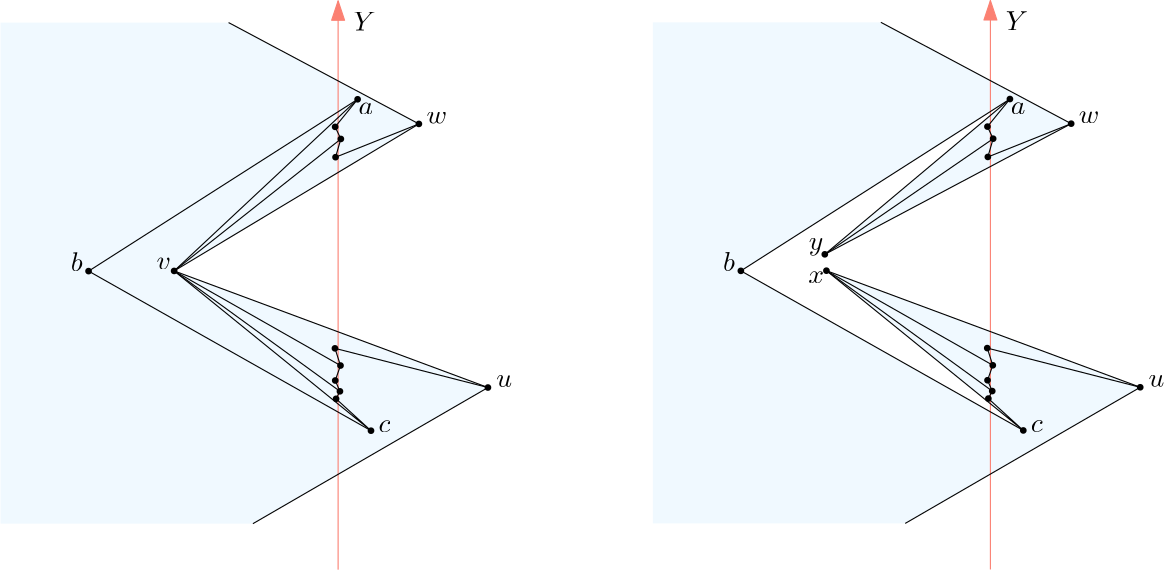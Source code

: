 <?xml version="1.0"?>
<!DOCTYPE ipe SYSTEM "ipe.dtd">
<ipe version="70206" creator="Ipe 7.2.7">
<info created="D:20180516062739" modified="D:20180912114946"/>
<ipestyle name="basic">
<symbol name="arrow/arc(spx)">
<path stroke="sym-stroke" fill="sym-stroke" pen="sym-pen">
0 0 m
-1 0.333 l
-1 -0.333 l
h
</path>
</symbol>
<symbol name="arrow/farc(spx)">
<path stroke="sym-stroke" fill="white" pen="sym-pen">
0 0 m
-1 0.333 l
-1 -0.333 l
h
</path>
</symbol>
<symbol name="arrow/ptarc(spx)">
<path stroke="sym-stroke" fill="sym-stroke" pen="sym-pen">
0 0 m
-1 0.333 l
-0.8 0 l
-1 -0.333 l
h
</path>
</symbol>
<symbol name="arrow/fptarc(spx)">
<path stroke="sym-stroke" fill="white" pen="sym-pen">
0 0 m
-1 0.333 l
-0.8 0 l
-1 -0.333 l
h
</path>
</symbol>
<symbol name="mark/circle(sx)" transformations="translations">
<path fill="sym-stroke">
0.6 0 0 0.6 0 0 e
0.4 0 0 0.4 0 0 e
</path>
</symbol>
<symbol name="mark/disk(sx)" transformations="translations">
<path fill="sym-stroke">
0.6 0 0 0.6 0 0 e
</path>
</symbol>
<symbol name="mark/fdisk(sfx)" transformations="translations">
<group>
<path fill="sym-fill">
0.5 0 0 0.5 0 0 e
</path>
<path fill="sym-stroke" fillrule="eofill">
0.6 0 0 0.6 0 0 e
0.4 0 0 0.4 0 0 e
</path>
</group>
</symbol>
<symbol name="mark/box(sx)" transformations="translations">
<path fill="sym-stroke" fillrule="eofill">
-0.6 -0.6 m
0.6 -0.6 l
0.6 0.6 l
-0.6 0.6 l
h
-0.4 -0.4 m
0.4 -0.4 l
0.4 0.4 l
-0.4 0.4 l
h
</path>
</symbol>
<symbol name="mark/square(sx)" transformations="translations">
<path fill="sym-stroke">
-0.6 -0.6 m
0.6 -0.6 l
0.6 0.6 l
-0.6 0.6 l
h
</path>
</symbol>
<symbol name="mark/fsquare(sfx)" transformations="translations">
<group>
<path fill="sym-fill">
-0.5 -0.5 m
0.5 -0.5 l
0.5 0.5 l
-0.5 0.5 l
h
</path>
<path fill="sym-stroke" fillrule="eofill">
-0.6 -0.6 m
0.6 -0.6 l
0.6 0.6 l
-0.6 0.6 l
h
-0.4 -0.4 m
0.4 -0.4 l
0.4 0.4 l
-0.4 0.4 l
h
</path>
</group>
</symbol>
<symbol name="mark/cross(sx)" transformations="translations">
<group>
<path fill="sym-stroke">
-0.43 -0.57 m
0.57 0.43 l
0.43 0.57 l
-0.57 -0.43 l
h
</path>
<path fill="sym-stroke">
-0.43 0.57 m
0.57 -0.43 l
0.43 -0.57 l
-0.57 0.43 l
h
</path>
</group>
</symbol>
<symbol name="arrow/fnormal(spx)">
<path stroke="sym-stroke" fill="white" pen="sym-pen">
0 0 m
-1 0.333 l
-1 -0.333 l
h
</path>
</symbol>
<symbol name="arrow/pointed(spx)">
<path stroke="sym-stroke" fill="sym-stroke" pen="sym-pen">
0 0 m
-1 0.333 l
-0.8 0 l
-1 -0.333 l
h
</path>
</symbol>
<symbol name="arrow/fpointed(spx)">
<path stroke="sym-stroke" fill="white" pen="sym-pen">
0 0 m
-1 0.333 l
-0.8 0 l
-1 -0.333 l
h
</path>
</symbol>
<symbol name="arrow/linear(spx)">
<path stroke="sym-stroke" pen="sym-pen">
-1 0.333 m
0 0 l
-1 -0.333 l
</path>
</symbol>
<symbol name="arrow/fdouble(spx)">
<path stroke="sym-stroke" fill="white" pen="sym-pen">
0 0 m
-1 0.333 l
-1 -0.333 l
h
-1 0 m
-2 0.333 l
-2 -0.333 l
h
</path>
</symbol>
<symbol name="arrow/double(spx)">
<path stroke="sym-stroke" fill="sym-stroke" pen="sym-pen">
0 0 m
-1 0.333 l
-1 -0.333 l
h
-1 0 m
-2 0.333 l
-2 -0.333 l
h
</path>
</symbol>
<pen name="heavier" value="0.8"/>
<pen name="fat" value="1.2"/>
<pen name="ultrafat" value="2"/>
<symbolsize name="large" value="5"/>
<symbolsize name="small" value="2"/>
<symbolsize name="tiny" value="1.1"/>
<arrowsize name="large" value="10"/>
<arrowsize name="small" value="5"/>
<arrowsize name="tiny" value="3"/>
<color name="red" value="1 0 0"/>
<color name="green" value="0 1 0"/>
<color name="blue" value="0 0 1"/>
<color name="yellow" value="1 1 0"/>
<color name="orange" value="1 0.647 0"/>
<color name="gold" value="1 0.843 0"/>
<color name="purple" value="0.627 0.125 0.941"/>
<color name="gray" value="0.745"/>
<color name="brown" value="0.647 0.165 0.165"/>
<color name="navy" value="0 0 0.502"/>
<color name="pink" value="1 0.753 0.796"/>
<color name="seagreen" value="0.18 0.545 0.341"/>
<color name="turquoise" value="0.251 0.878 0.816"/>
<color name="violet" value="0.933 0.51 0.933"/>
<color name="darkblue" value="0 0 0.545"/>
<color name="darkcyan" value="0 0.545 0.545"/>
<color name="darkgray" value="0.663"/>
<color name="darkgreen" value="0 0.392 0"/>
<color name="darkmagenta" value="0.545 0 0.545"/>
<color name="darkorange" value="1 0.549 0"/>
<color name="darkred" value="0.545 0 0"/>
<color name="lightblue" value="0.678 0.847 0.902"/>
<color name="lightcyan" value="0.878 1 1"/>
<color name="lightgray" value="0.827"/>
<color name="lightgreen" value="0.565 0.933 0.565"/>
<color name="lightyellow" value="1 1 0.878"/>
<dashstyle name="dashed" value="[4] 0"/>
<dashstyle name="dotted" value="[1 3] 0"/>
<dashstyle name="dash dotted" value="[4 2 1 2] 0"/>
<dashstyle name="dash dot dotted" value="[4 2 1 2 1 2] 0"/>
<textsize name="large" value="\large"/>
<textsize name="small" value="\small"/>
<textsize name="tiny" value="\tiny"/>
<textsize name="Large" value="\Large"/>
<textsize name="LARGE" value="\LARGE"/>
<textsize name="huge" value="\huge"/>
<textsize name="Huge" value="\Huge"/>
<textsize name="footnote" value="\footnotesize"/>
<textstyle name="center" begin="\begin{center}" end="\end{center}"/>
<textstyle name="itemize" begin="\begin{itemize}" end="\end{itemize}"/>
<textstyle name="item" begin="\begin{itemize}\item{}" end="\end{itemize}"/>
<gridsize name="4 pts" value="4"/>
<gridsize name="8 pts (~3 mm)" value="8"/>
<gridsize name="16 pts (~6 mm)" value="16"/>
<gridsize name="32 pts (~12 mm)" value="32"/>
<gridsize name="10 pts (~3.5 mm)" value="10"/>
<gridsize name="20 pts (~7 mm)" value="20"/>
<gridsize name="14 pts (~5 mm)" value="14"/>
<gridsize name="28 pts (~10 mm)" value="28"/>
<gridsize name="56 pts (~20 mm)" value="56"/>
<anglesize name="90 deg" value="90"/>
<anglesize name="60 deg" value="60"/>
<anglesize name="45 deg" value="45"/>
<anglesize name="30 deg" value="30"/>
<anglesize name="22.5 deg" value="22.5"/>
<opacity name="10%" value="0.1"/>
<opacity name="30%" value="0.3"/>
<opacity name="50%" value="0.5"/>
<opacity name="75%" value="0.75"/>
<tiling name="falling" angle="-60" step="4" width="1"/>
<tiling name="rising" angle="30" step="4" width="1"/>
</ipestyle>
<ipestyle name="brew">
<color name="aliceblue" value="0.941 0.973 1"/>
<color name="brew1" value="0.552 0.827 0.78"/>
<color name="brew2" value="1 1 0.701"/>
<color name="brew3" value="0.745 0.729 0.854"/>
<color name="brew4" value="0.984 0.501 0.447"/>
<color name="brew5" value="0.501 0.694 0.827"/>
<color name="brew6" value="0.992 0.705 0.384"/>
<color name="brew7" value="0.701 0.87 0.411"/>
<color name="brew8" value="0.988 0.803 0.898"/>
</ipestyle>
<page>
<layer name="alpha"/>
<view layers="alpha" active="alpha"/>
<path layer="alpha" fill="aliceblue">
297.876 653.446 m
297.876 473.054 l
388.721 473.054 l
473.327 522.064 l
360.362 564.037 l
431.236 506.522 l
329.562 563.971 l
426.42 625.829 l
359.78 569.927 l
448.473 616.964 l
379.958 653.446 l
h
</path>
<path matrix="0.8 0 0 0.8 30.9101 111.759" fill="aliceblue">
153.731 451.505 m
259.488 512.769 l
118.282 565.234 l
228.421 631.394 l
142.777 676.995 l
40.1743 676.995 l
40.1743 451.505 l
h
</path>
<path matrix="0.8 0 0 0.8 30.9101 111.759" stroke="brew4" arrow="normal/normal">
192.075 430.797 m
192.075 686.792 l
</path>
<text matrix="0.8 0 0 0.8 25.3101 111.759" transformations="translations" pos="206.029 673.375" stroke="black" type="label" width="7.998" height="6.808" depth="0" valign="baseline" style="math">Y</text>
<path matrix="0.8 0 0 0.8 30.9101 111.759" stroke="black">
118.282 565.234 m
228.421 631.394 l
</path>
<path matrix="0.8 0 0 0.8 30.9101 111.759" stroke="black">
118.282 565.234 m
259.488 512.769 l
</path>
<path matrix="0.8 0 0 0.8 30.9101 111.759" stroke="black">
259.488 512.769 m
153.731 451.505 l
</path>
<path matrix="0.8 0 0 0.8 30.9101 111.759" stroke="black">
228.421 631.394 m
142.777 676.995 l
</path>
<path matrix="0.8 0 0 0.8 30.9101 111.759" stroke="black">
200.854 642.474 m
118.282 565.234 l
</path>
<use matrix="0.8 0 0 0.8 35.4797 117.271" name="mark/disk(sx)" pos="195.142 635.584" size="small" stroke="black"/>
<use matrix="0.8 0 0 0.8 35.7286 121.108" name="mark/disk(sx)" pos="222.397 619.707" size="small" stroke="black"/>
<use matrix="0.8 0 0 0.8 30.2988 111.759" name="mark/disk(sx)" pos="194.073 624.63" size="small" stroke="black"/>
<use matrix="0.8 0 0 0.8 31.8085 112.458" name="mark/disk(sx)" pos="189.798 615.546" size="small" stroke="black"/>
<path matrix="0.8 0 0 0.8 30.9101 111.759" stroke="black">
228.421 631.394 m
190.921 616.42 l
</path>
<path matrix="0.8 0 0 0.8 30.9101 111.759" stroke="black">
190.921 616.42 m
193.309 624.63 l
</path>
<path matrix="0.8 0 0 0.8 30.9101 111.759" stroke="black">
193.309 624.63 m
118.282 565.234 l
</path>
<use matrix="0.8 0 0 0.8 31.2361 111.835" name="mark/disk(sx)" pos="190.333 629.973" size="small" stroke="black"/>
<path matrix="0.8 0 0 0.8 30.9101 111.759" stroke="black">
200.854 642.474 m
190.74 630.068 l
</path>
<path matrix="0.8 0 0 0.8 30.9101 111.759" stroke="black">
190.74 630.068 m
193.309 624.63 l
</path>
<path matrix="0.8 0 0 0.8 30.9101 111.759" stroke="black">
259.488 512.769 m
190.652 530.4 l
193.148 522.664 l
190.777 515.926 l
192.898 511.059 l
191.152 507.69 l
206.874 493.341 l
118.282 565.234 l
</path>
<path matrix="0.8 0 0 0.8 30.9101 111.759" stroke="black">
193.148 522.664 m
118.282 565.234 l
</path>
<path matrix="0.8 0 0 0.8 30.9101 111.759" stroke="black">
192.898 511.059 m
118.282 565.234 l
</path>
<use matrix="0.8 0 0 0.8 30.9101 111.759" name="mark/disk(sx)" pos="206.874 493.341" size="small" stroke="black"/>
<use matrix="0.8 0 0 0.8 61.4415 103.275" name="mark/disk(sx)" pos="221.324 523.373" size="small" stroke="black"/>
<use matrix="0.8 0 0 0.8 30.9101 111.759" name="mark/disk(sx)" pos="190.652 530.4" size="small" stroke="black"/>
<use matrix="0.8 0 0 0.8 30.9101 111.759" name="mark/disk(sx)" pos="193.148 522.664" size="small" stroke="black"/>
<use matrix="0.8 0 0 0.8 30.9101 111.759" name="mark/disk(sx)" pos="190.777 515.926" size="small" stroke="black"/>
<use matrix="0.8 0 0 0.8 30.9101 111.759" name="mark/disk(sx)" pos="192.898 511.059" size="small" stroke="black"/>
<use matrix="0.8 0 0 0.8 30.9101 111.759" name="mark/disk(sx)" pos="191.152 507.69" size="small" stroke="black"/>
<use matrix="0.8 0 0 0.8 30.9101 111.759" name="mark/disk(sx)" pos="79.7818 565.152" size="small" stroke="black"/>
<path matrix="0.8 0 0 0.8 30.9101 111.759" stroke="black">
200.854 642.474 m
79.7818 565.152 l
</path>
<path matrix="0.8 0 0 0.8 30.9101 111.759" stroke="black">
79.7818 565.152 m
206.874 493.341 l
</path>
<use matrix="0.8 0 0 0.8 30.9101 111.759" name="mark/disk(sx)" pos="118.282 565.234" size="small" stroke="black"/>
<text matrix="0.8 0 0 0.8 31.7101 107.759" transformations="translations" pos="115.874 570.916" stroke="black" type="label" width="5.187" height="4.289" depth="0" halign="right" valign="baseline" style="math">v</text>
<text matrix="0.8 0 0 0.8 30.1101 109.359" transformations="translations" pos="264.224 516.018" stroke="black" type="label" width="5.703" height="4.289" depth="0" valign="baseline" style="math">u</text>
<text matrix="0.8 0 0 0.8 29.3101 111.759" transformations="translations" pos="233.882 631.58" stroke="black" type="label" width="7.401" height="4.289" depth="0" valign="baseline" style="math">w</text>
<text matrix="0.8 0 0 0.8 36.8789 109.902" transformations="translations" pos="193.759 643.352" stroke="black" type="label" width="5.266" height="4.289" depth="0" valign="top" style="math">a</text>
<text matrix="0.8 0 0 0.8 38.9101 111.759" transformations="translations" pos="67.0879 565.095" stroke="black" type="label" width="4.276" height="6.918" depth="0" halign="right" valign="baseline" style="math">b</text>
<text matrix="0.8 0 0 0.8 30.9101 111.759" transformations="translations" pos="210.21 492.595" stroke="black" type="label" width="4.311" height="4.289" depth="0" valign="baseline" style="math">c</text>
<path matrix="0.8 0 0 0.8 265.736 111.85" stroke="brew4" arrow="normal/normal">
192.075 430.797 m
192.075 686.792 l
</path>
<text matrix="0.8 0 0 0.8 260.136 111.85" transformations="translations" pos="206.029 673.375" stroke="black" type="label" width="7.998" height="6.808" depth="0" valign="baseline" style="math">Y</text>
<path stroke="black">
359.78 569.927 m
448.473 616.965 l
</path>
<path matrix="0.8 0 0 0.8 265.736 111.85" stroke="black">
118.282 565.234 m
259.488 512.769 l
</path>
<path matrix="0.8 0 0 0.8 265.736 111.85" stroke="black">
259.488 512.769 m
153.731 451.505 l
</path>
<path matrix="0.8 0 0 0.8 265.736 111.85" stroke="black">
228.421 631.394 m
142.777 676.995 l
</path>
<path stroke="black">
426.42 625.829 m
359.78 569.927 l
</path>
<use matrix="0.8 0 0 0.8 270.306 117.362" name="mark/disk(sx)" pos="195.142 635.584" size="small" stroke="black"/>
<use matrix="0.8 0 0 0.8 270.555 121.199" name="mark/disk(sx)" pos="222.397 619.707" size="small" stroke="black"/>
<use matrix="0.8 0 0 0.8 265.125 111.85" name="mark/disk(sx)" pos="194.073 624.63" size="small" stroke="black"/>
<use matrix="0.8 0 0 0.8 266.635 112.549" name="mark/disk(sx)" pos="189.798 615.546" size="small" stroke="black"/>
<path matrix="0.8 0 0 0.8 265.736 111.85" stroke="black">
228.421 631.394 m
190.921 616.42 l
</path>
<path matrix="0.8 0 0 0.8 265.736 111.85" stroke="black">
190.921 616.42 m
193.309 624.63 l
</path>
<path stroke="black">
420.384 611.554 m
359.78 569.927 l
</path>
<use matrix="0.8 0 0 0.8 266.062 111.926" name="mark/disk(sx)" pos="190.333 629.973" size="small" stroke="black"/>
<path matrix="0.8 0 0 0.8 265.736 111.85" stroke="black">
200.854 642.474 m
190.74 630.068 l
</path>
<path matrix="0.8 0 0 0.8 265.736 111.85" stroke="black">
190.74 630.068 m
193.309 624.63 l
</path>
<path matrix="0.8 0 0 0.8 265.736 111.85" stroke="black">
259.488 512.769 m
190.652 530.4 l
193.148 522.664 l
190.777 515.926 l
192.898 511.059 l
191.152 507.69 l
206.874 493.341 l
118.282 565.234 l
</path>
<path matrix="0.8 0 0 0.8 265.736 111.85" stroke="black">
193.148 522.664 m
118.282 565.234 l
</path>
<path matrix="0.8 0 0 0.8 265.736 111.85" stroke="black">
192.898 511.059 m
118.282 565.234 l
</path>
<use matrix="0.8 0 0 0.8 265.736 111.85" name="mark/disk(sx)" pos="206.874 493.341" size="small" stroke="black"/>
<use matrix="0.8 0 0 0.8 296.268 103.366" name="mark/disk(sx)" pos="221.324 523.373" size="small" stroke="black"/>
<use matrix="0.8 0 0 0.8 265.736 111.85" name="mark/disk(sx)" pos="190.652 530.4" size="small" stroke="black"/>
<use matrix="0.8 0 0 0.8 265.736 111.85" name="mark/disk(sx)" pos="193.148 522.664" size="small" stroke="black"/>
<use matrix="0.8 0 0 0.8 265.736 111.85" name="mark/disk(sx)" pos="190.777 515.926" size="small" stroke="black"/>
<use matrix="0.8 0 0 0.8 265.736 111.85" name="mark/disk(sx)" pos="192.898 511.059" size="small" stroke="black"/>
<use matrix="0.8 0 0 0.8 265.736 111.85" name="mark/disk(sx)" pos="191.152 507.69" size="small" stroke="black"/>
<use matrix="0.8 0 0 0.8 265.736 111.85" name="mark/disk(sx)" pos="79.7818 565.152" size="small" stroke="black"/>
<path matrix="0.8 0 0 0.8 265.736 111.85" stroke="black">
200.854 642.474 m
79.7818 565.152 l
</path>
<path matrix="0.8 0 0 0.8 265.736 111.85" stroke="black">
79.7818 565.152 m
206.874 493.341 l
</path>
<use matrix="0.8 0 0 0.8 265.736 111.85" name="mark/disk(sx)" pos="118.282 565.234" size="small" stroke="black"/>
<text matrix="0.8 0 0 0.8 266.536 114.85" transformations="translations" pos="115.874 570.916" stroke="black" type="label" width="5.242" height="4.297" depth="1.93" halign="right" valign="baseline" style="math">y</text>
<text matrix="0.8 0 0 0.8 264.936 109.45" transformations="translations" pos="264.224 516.018" stroke="black" type="label" width="5.703" height="4.289" depth="0" valign="baseline" style="math">u</text>
<text matrix="0.8 0 0 0.8 264.136 111.85" transformations="translations" pos="233.882 631.58" stroke="black" type="label" width="7.401" height="4.289" depth="0" valign="baseline" style="math">w</text>
<text matrix="0.8 0 0 0.8 271.705 109.993" transformations="translations" pos="193.759 643.352" stroke="black" type="label" width="5.266" height="4.289" depth="0" valign="top" style="math">a</text>
<text matrix="0.8 0 0 0.8 273.736 111.85" transformations="translations" pos="67.0879 565.095" stroke="black" type="label" width="4.276" height="6.918" depth="0" halign="right" valign="baseline" style="math">b</text>
<text matrix="0.8 0 0 0.8 265.736 111.85" transformations="translations" pos="210.21 492.595" stroke="black" type="label" width="4.311" height="4.289" depth="0" valign="baseline" style="math">c</text>
<use name="mark/disk(sx)" pos="359.78 569.927" size="small" stroke="black"/>
<text matrix="1 0 0 1 1 2" transformations="translations" pos="358.483 561.802" stroke="black" type="label" width="5.694" height="4.289" depth="0" halign="right" valign="top" style="math">x</text>
</page>
</ipe>
